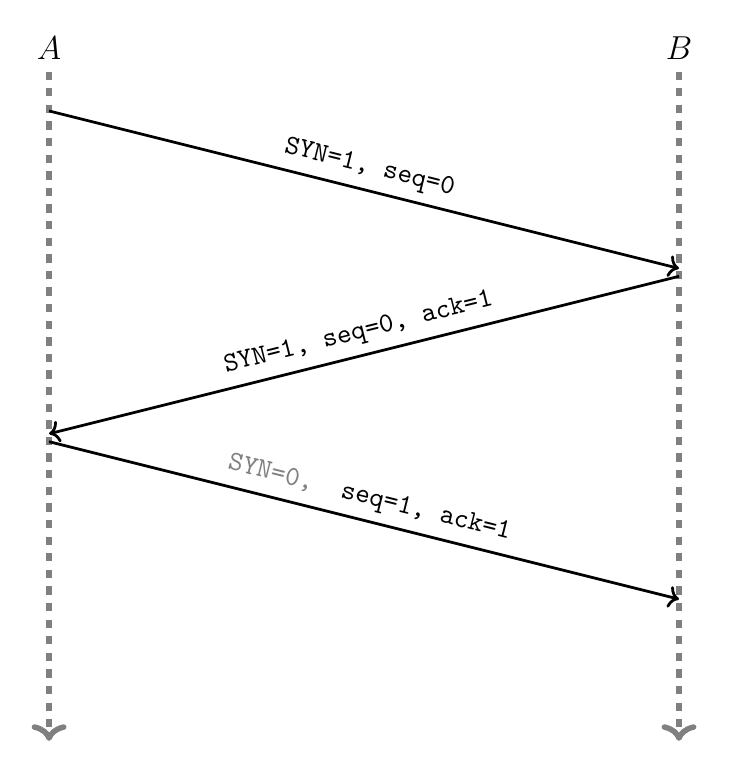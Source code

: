 
  \draw[->,dashed,line width=2,color=gray] (0,-0.5) node[above,color=black]{\large{$A$}} -- (0,-9);
  \draw[->,dashed,line width=2,color=gray] (8,-0.5) node[above,color=black]{\large{$B$}} -- (8,-9);
  \draw[->,line width=1,postaction={decorate}] (0,-1) --node[above,sloped]{\texttt{SYN=1, seq=0}} (8,-3);
  \draw[->,line width=1,postaction={decorate}] (8,-3.1) --node[above,sloped]{\texttt{SYN=1, seq=0, ack=1}} (0,-5.1);
  \draw[->,line width=1,postaction={decorate}] (0,-5.2) --node[above,sloped]{\texttt{{\textcolor{gray}{SYN=0, }
  }seq=1, ack=1}} (8,-7.2);
%  \draw[->,line width=1,postaction={decorate}] (0,-7.5) --node[above,sloped]{\texttt{seq=2, 500B数据}} (8,-9.5);
%  \draw[->,line width=1,postaction={decorate}] (8,-9.7) --node[above,sloped]{\texttt{ACK=1, ack=502}} (0,-11.7);
